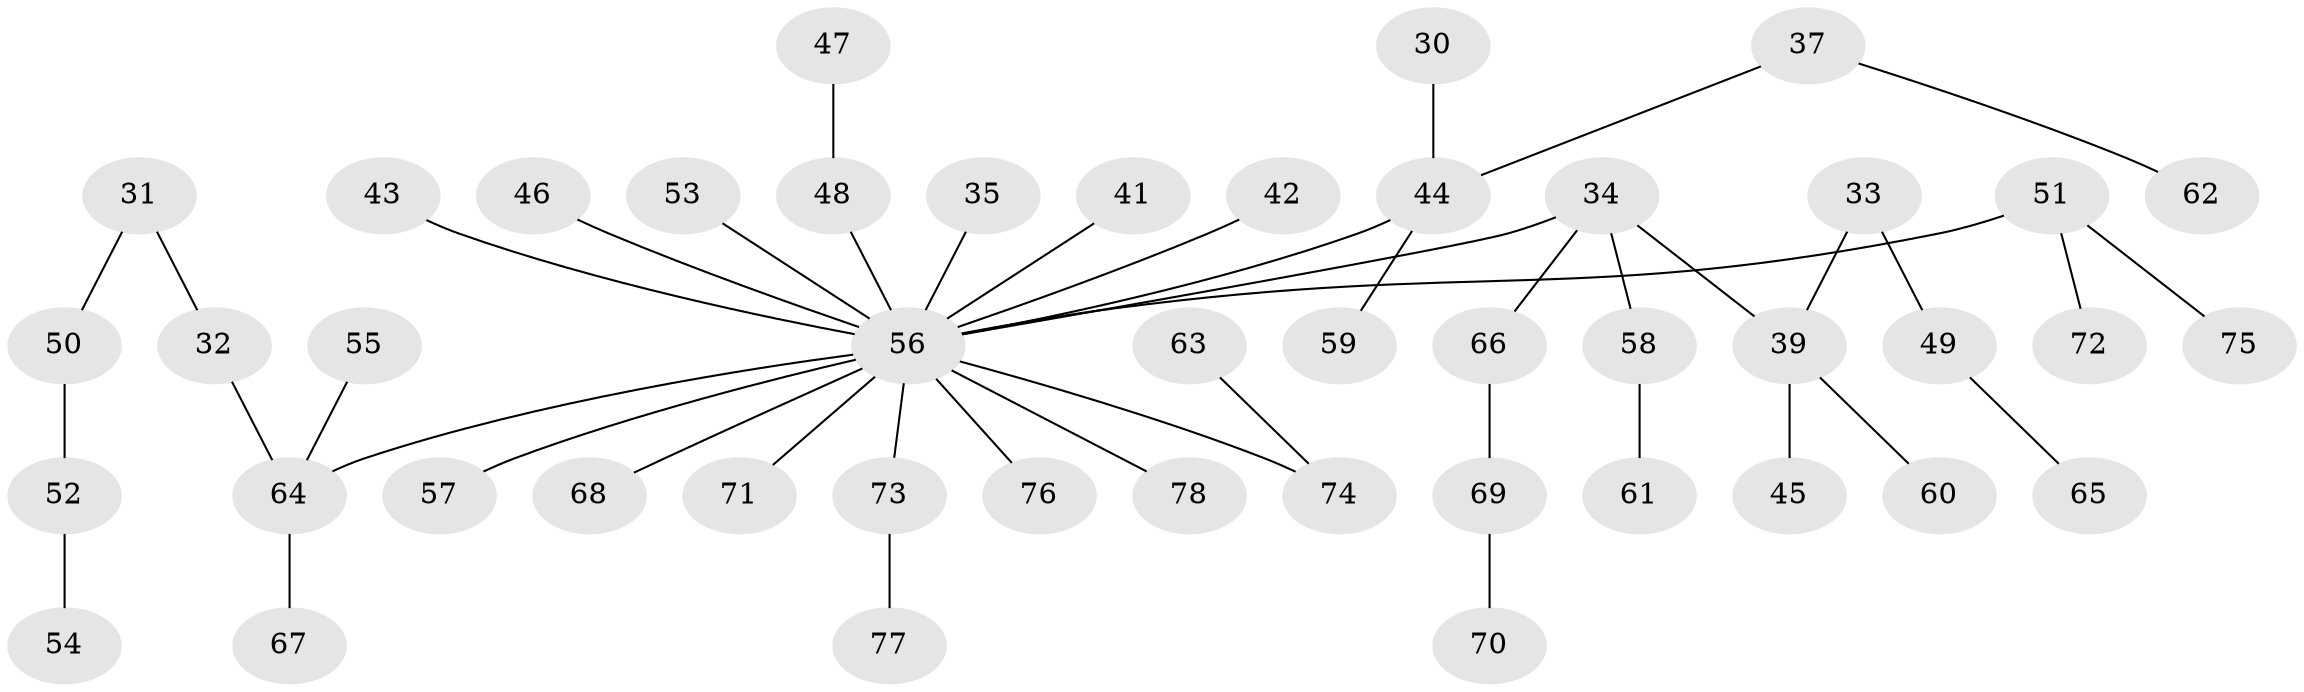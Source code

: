 // original degree distribution, {8: 0.01282051282051282, 4: 0.08974358974358974, 5: 0.02564102564102564, 3: 0.1282051282051282, 2: 0.2564102564102564, 1: 0.48717948717948717}
// Generated by graph-tools (version 1.1) at 2025/55/03/04/25 21:55:58]
// undirected, 46 vertices, 45 edges
graph export_dot {
graph [start="1"]
  node [color=gray90,style=filled];
  30;
  31;
  32 [super="+15+17"];
  33 [super="+27"];
  34 [super="+10"];
  35;
  37;
  39 [super="+13"];
  41;
  42;
  43;
  44 [super="+9+14+26"];
  45;
  46;
  47;
  48 [super="+12+20"];
  49;
  50;
  51 [super="+16+28+36"];
  52;
  53;
  54;
  55;
  56 [super="+23+29+18+24"];
  57;
  58;
  59;
  60;
  61;
  62;
  63;
  64 [super="+19+25"];
  65;
  66;
  67;
  68;
  69;
  70;
  71;
  72;
  73;
  74 [super="+40"];
  75;
  76;
  77;
  78;
  30 -- 44;
  31 -- 50;
  31 -- 32;
  32 -- 64;
  33 -- 49;
  33 -- 39;
  34 -- 66;
  34 -- 39;
  34 -- 56;
  34 -- 58;
  35 -- 56;
  37 -- 62;
  37 -- 44;
  39 -- 60;
  39 -- 45;
  41 -- 56;
  42 -- 56;
  43 -- 56;
  44 -- 59;
  44 -- 56;
  46 -- 56;
  47 -- 48;
  48 -- 56;
  49 -- 65;
  50 -- 52;
  51 -- 75;
  51 -- 56;
  51 -- 72;
  52 -- 54;
  53 -- 56;
  55 -- 64;
  56 -- 73;
  56 -- 68;
  56 -- 71;
  56 -- 74;
  56 -- 76;
  56 -- 64;
  56 -- 57;
  56 -- 78;
  58 -- 61;
  63 -- 74;
  64 -- 67;
  66 -- 69;
  69 -- 70;
  73 -- 77;
}
